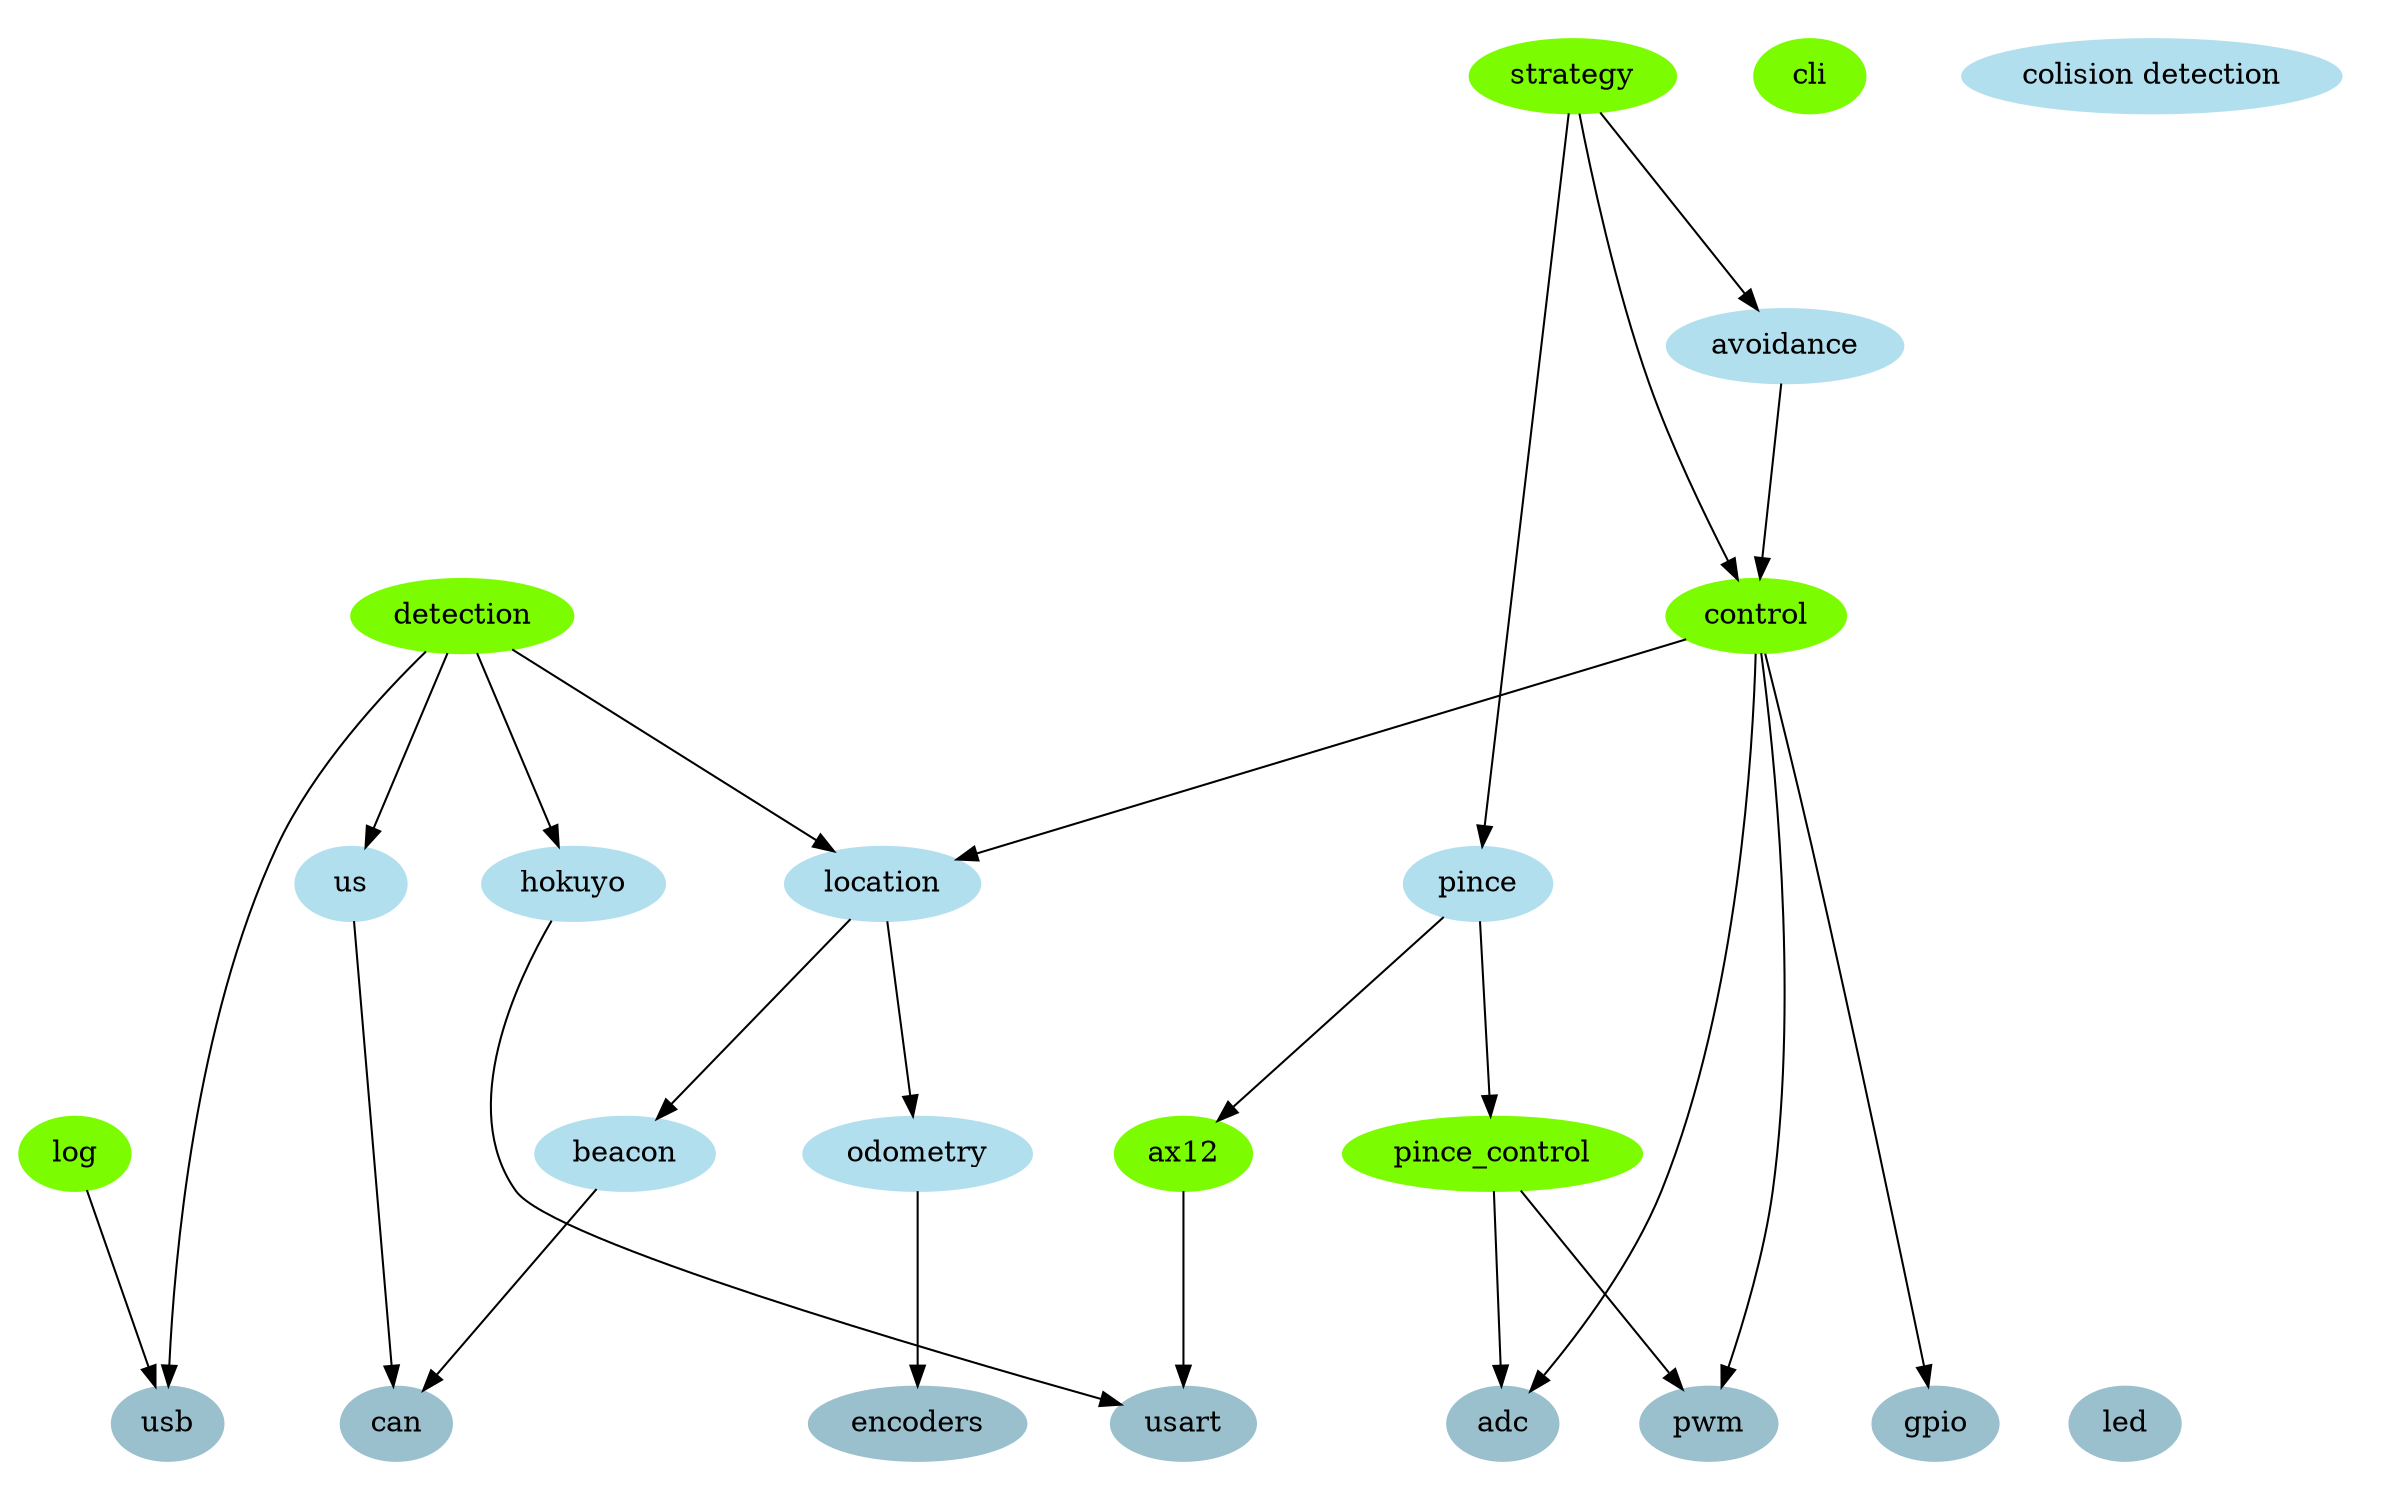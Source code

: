 digraph robot
{
	ratio=fill;
	size="16,10";
	center=true;

	// modules - taches
	node [color=lawngreen, style=filled ]
	strategy
	control
	cli
	log
	ax12
	detection
	pince_control

	// modules - fonctions
	node [color=lightblue2, style=filled ]
	avoidance
	"colision detection"
	location
	odometry
	beacon
	pince
	us
	hokuyo

	// io
	node [color=lightblue3, style=filled ]
	{
		rank=same;
		adc
		gpio
		pwm
		encoders
		usb
		can
		usart
		led
	}

	// liens
	strategy -> avoidance
	strategy -> control
	strategy -> pince
	avoidance -> control
	control -> adc
	control -> gpio
	control -> location
	location -> odometry
	location -> beacon
	pince -> ax12
	pince -> pince_control
	pince_control -> pwm
	pince_control -> adc
	detection -> hokuyo
	detection -> us
	detection -> location
	detection -> usb
	log -> usb

	hokuyo -> usart
	ax12 -> "usart"
	us -> "can"
	beacon -> "can"
	odometry -> "encoders"
	control -> "pwm"
}
